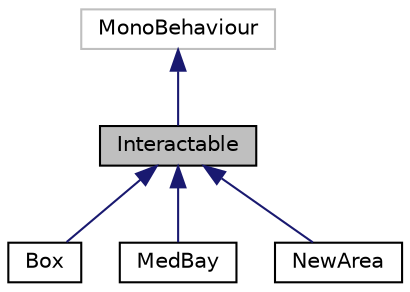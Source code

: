 digraph "Interactable"
{
 // LATEX_PDF_SIZE
  edge [fontname="Helvetica",fontsize="10",labelfontname="Helvetica",labelfontsize="10"];
  node [fontname="Helvetica",fontsize="10",shape=record];
  Node1 [label="Interactable",height=0.2,width=0.4,color="black", fillcolor="grey75", style="filled", fontcolor="black",tooltip="Abstrakcyjna klasa określająca typy interakcji"];
  Node2 -> Node1 [dir="back",color="midnightblue",fontsize="10",style="solid",fontname="Helvetica"];
  Node2 [label="MonoBehaviour",height=0.2,width=0.4,color="grey75", fillcolor="white", style="filled",tooltip=" "];
  Node1 -> Node3 [dir="back",color="midnightblue",fontsize="10",style="solid",fontname="Helvetica"];
  Node3 [label="Box",height=0.2,width=0.4,color="black", fillcolor="white", style="filled",URL="$classBox.html",tooltip="Klasa, która odpowiada za obsługę skrzynek"];
  Node1 -> Node4 [dir="back",color="midnightblue",fontsize="10",style="solid",fontname="Helvetica"];
  Node4 [label="MedBay",height=0.2,width=0.4,color="black", fillcolor="white", style="filled",URL="$classMedBay.html",tooltip="Klasa, która odpowiada za obsługę stacji medycznej"];
  Node1 -> Node5 [dir="back",color="midnightblue",fontsize="10",style="solid",fontname="Helvetica"];
  Node5 [label="NewArea",height=0.2,width=0.4,color="black", fillcolor="white", style="filled",URL="$classNewArea.html",tooltip="Klasa, która odpowiada za odblokowywanie nowych obszarów"];
}
